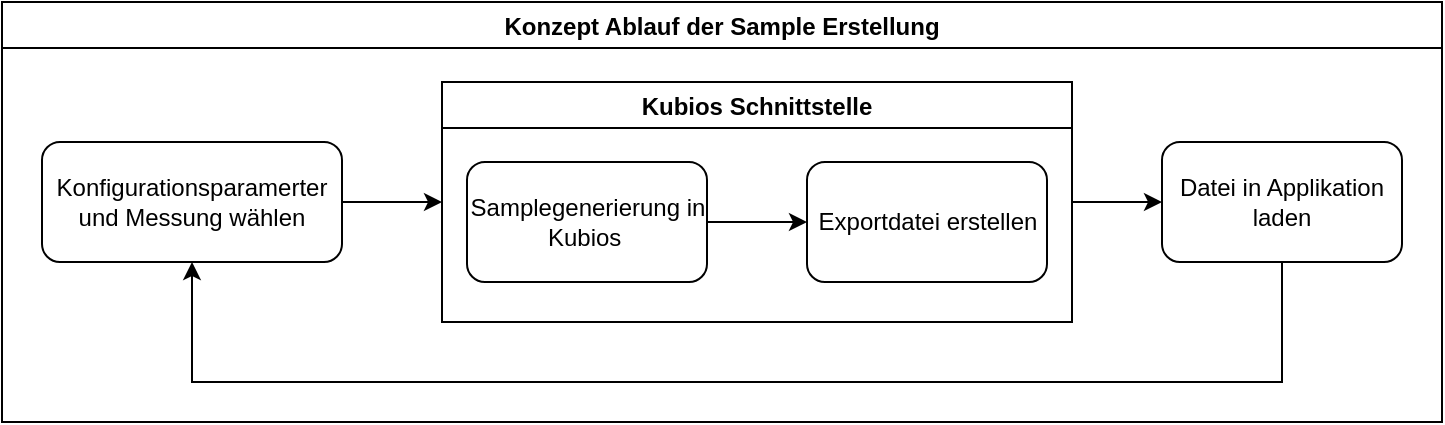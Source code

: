 <mxfile version="18.0.1" type="device"><diagram id="-RBJUUjTAaDjh39xlZLH" name="Page-1"><mxGraphModel dx="1102" dy="865" grid="1" gridSize="10" guides="1" tooltips="1" connect="1" arrows="1" fold="1" page="1" pageScale="1" pageWidth="850" pageHeight="1100" math="0" shadow="0"><root><mxCell id="0"/><mxCell id="1" parent="0"/><mxCell id="KFjXaZA2sGhcoUMIDN5f-1" value="Konzept Ablauf der Sample Erstellung" style="swimlane;" vertex="1" parent="1"><mxGeometry x="80" y="40" width="720" height="210" as="geometry"/></mxCell><mxCell id="KFjXaZA2sGhcoUMIDN5f-11" style="edgeStyle=orthogonalEdgeStyle;rounded=0;orthogonalLoop=1;jettySize=auto;html=1;entryX=0;entryY=0.5;entryDx=0;entryDy=0;" edge="1" parent="KFjXaZA2sGhcoUMIDN5f-1" source="KFjXaZA2sGhcoUMIDN5f-2" target="KFjXaZA2sGhcoUMIDN5f-10"><mxGeometry relative="1" as="geometry"/></mxCell><mxCell id="KFjXaZA2sGhcoUMIDN5f-2" value="Konfigurationsparamerter und Messung wählen" style="rounded=1;whiteSpace=wrap;html=1;" vertex="1" parent="KFjXaZA2sGhcoUMIDN5f-1"><mxGeometry x="20" y="70" width="150" height="60" as="geometry"/></mxCell><mxCell id="KFjXaZA2sGhcoUMIDN5f-13" style="edgeStyle=orthogonalEdgeStyle;rounded=0;orthogonalLoop=1;jettySize=auto;html=1;entryX=0.5;entryY=1;entryDx=0;entryDy=0;" edge="1" parent="KFjXaZA2sGhcoUMIDN5f-1" source="KFjXaZA2sGhcoUMIDN5f-5" target="KFjXaZA2sGhcoUMIDN5f-2"><mxGeometry relative="1" as="geometry"><Array as="points"><mxPoint x="640" y="190"/><mxPoint x="95" y="190"/></Array></mxGeometry></mxCell><mxCell id="KFjXaZA2sGhcoUMIDN5f-5" value="Datei in Applikation laden" style="rounded=1;whiteSpace=wrap;html=1;" vertex="1" parent="KFjXaZA2sGhcoUMIDN5f-1"><mxGeometry x="580" y="70" width="120" height="60" as="geometry"/></mxCell><mxCell id="KFjXaZA2sGhcoUMIDN5f-3" value="Samplegenerierung in Kubios&amp;nbsp;" style="rounded=1;whiteSpace=wrap;html=1;" vertex="1" parent="KFjXaZA2sGhcoUMIDN5f-1"><mxGeometry x="232.5" y="80" width="120" height="60" as="geometry"/></mxCell><mxCell id="KFjXaZA2sGhcoUMIDN5f-4" value="Exportdatei erstellen" style="rounded=1;whiteSpace=wrap;html=1;" vertex="1" parent="KFjXaZA2sGhcoUMIDN5f-1"><mxGeometry x="402.5" y="80" width="120" height="60" as="geometry"/></mxCell><mxCell id="KFjXaZA2sGhcoUMIDN5f-9" style="edgeStyle=orthogonalEdgeStyle;rounded=0;orthogonalLoop=1;jettySize=auto;html=1;entryX=0;entryY=0.5;entryDx=0;entryDy=0;" edge="1" parent="KFjXaZA2sGhcoUMIDN5f-1" source="KFjXaZA2sGhcoUMIDN5f-3" target="KFjXaZA2sGhcoUMIDN5f-4"><mxGeometry relative="1" as="geometry"/></mxCell><mxCell id="KFjXaZA2sGhcoUMIDN5f-12" style="edgeStyle=orthogonalEdgeStyle;rounded=0;orthogonalLoop=1;jettySize=auto;html=1;entryX=0;entryY=0.5;entryDx=0;entryDy=0;" edge="1" parent="KFjXaZA2sGhcoUMIDN5f-1" source="KFjXaZA2sGhcoUMIDN5f-10" target="KFjXaZA2sGhcoUMIDN5f-5"><mxGeometry relative="1" as="geometry"/></mxCell><mxCell id="KFjXaZA2sGhcoUMIDN5f-10" value="Kubios Schnittstelle" style="swimlane;" vertex="1" parent="KFjXaZA2sGhcoUMIDN5f-1"><mxGeometry x="220" y="40" width="315" height="120" as="geometry"/></mxCell></root></mxGraphModel></diagram></mxfile>